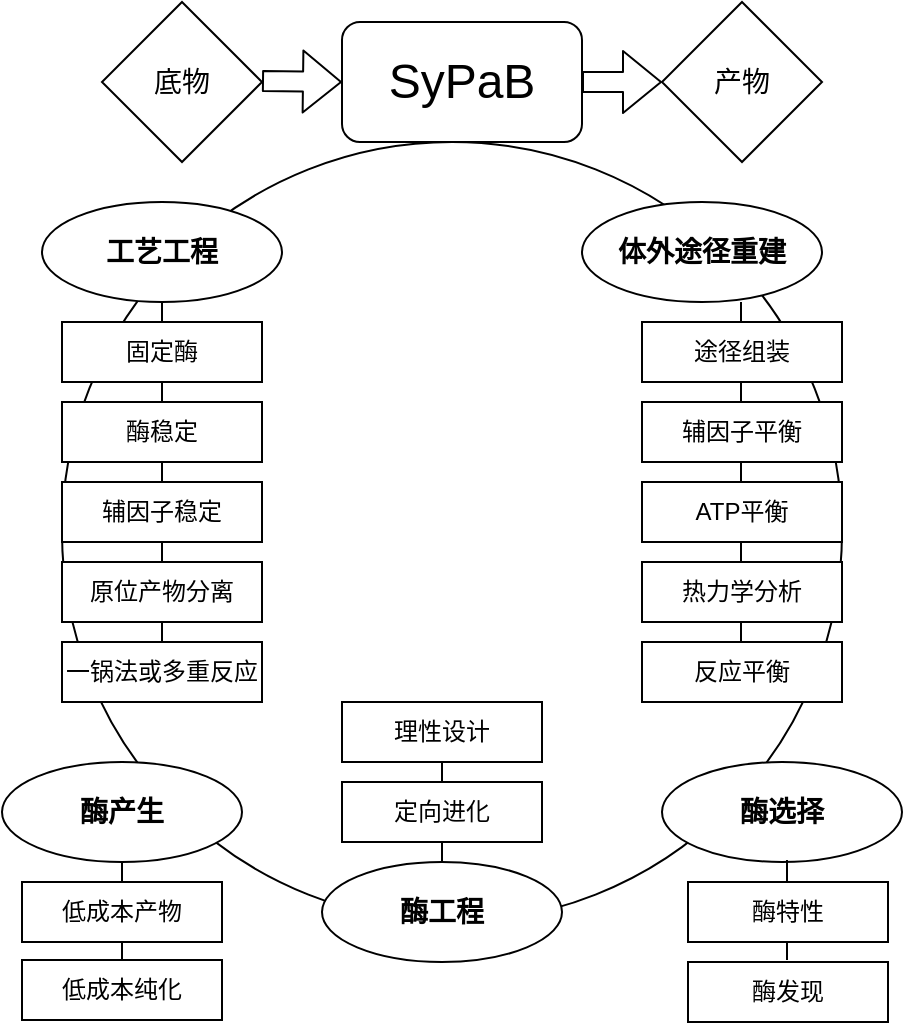 <mxfile version="14.4.4" type="github">
  <diagram id="9gSNV8PfAxB_Gv6pviNq" name="Page-1">
    <mxGraphModel dx="1038" dy="580" grid="1" gridSize="10" guides="1" tooltips="1" connect="1" arrows="1" fold="1" page="1" pageScale="1" pageWidth="827" pageHeight="1169" math="0" shadow="0">
      <root>
        <mxCell id="0" />
        <mxCell id="1" parent="0" />
        <mxCell id="Nd5JO2fUIL_0nsI4_5gD-1" value="" style="ellipse;whiteSpace=wrap;html=1;aspect=fixed;" vertex="1" parent="1">
          <mxGeometry x="180" y="120" width="390" height="390" as="geometry" />
        </mxCell>
        <mxCell id="Nd5JO2fUIL_0nsI4_5gD-2" value="&lt;font style=&quot;font-size: 24px&quot;&gt;SyPaB&lt;/font&gt;" style="rounded=1;whiteSpace=wrap;html=1;" vertex="1" parent="1">
          <mxGeometry x="320" y="60" width="120" height="60" as="geometry" />
        </mxCell>
        <mxCell id="Nd5JO2fUIL_0nsI4_5gD-3" value="" style="shape=flexArrow;endArrow=classic;html=1;exitX=1;exitY=0.5;exitDx=0;exitDy=0;" edge="1" parent="1" source="Nd5JO2fUIL_0nsI4_5gD-2">
          <mxGeometry width="50" height="50" relative="1" as="geometry">
            <mxPoint x="450" y="100" as="sourcePoint" />
            <mxPoint x="480" y="90" as="targetPoint" />
          </mxGeometry>
        </mxCell>
        <mxCell id="Nd5JO2fUIL_0nsI4_5gD-4" value="" style="shape=flexArrow;endArrow=classic;html=1;exitX=1;exitY=0.5;exitDx=0;exitDy=0;entryX=0;entryY=0.5;entryDx=0;entryDy=0;" edge="1" parent="1" target="Nd5JO2fUIL_0nsI4_5gD-2">
          <mxGeometry width="50" height="50" relative="1" as="geometry">
            <mxPoint x="280" y="89.5" as="sourcePoint" />
            <mxPoint x="320" y="89.5" as="targetPoint" />
          </mxGeometry>
        </mxCell>
        <mxCell id="Nd5JO2fUIL_0nsI4_5gD-5" value="&lt;font style=&quot;font-size: 14px&quot;&gt;底物&lt;/font&gt;" style="rhombus;whiteSpace=wrap;html=1;" vertex="1" parent="1">
          <mxGeometry x="200" y="50" width="80" height="80" as="geometry" />
        </mxCell>
        <mxCell id="Nd5JO2fUIL_0nsI4_5gD-6" value="&lt;font style=&quot;font-size: 14px&quot;&gt;产物&lt;/font&gt;" style="rhombus;whiteSpace=wrap;html=1;" vertex="1" parent="1">
          <mxGeometry x="480" y="50" width="80" height="80" as="geometry" />
        </mxCell>
        <mxCell id="Nd5JO2fUIL_0nsI4_5gD-7" value="&lt;font style=&quot;font-size: 14px&quot;&gt;&lt;b&gt;工艺工程&lt;/b&gt;&lt;/font&gt;" style="ellipse;whiteSpace=wrap;html=1;" vertex="1" parent="1">
          <mxGeometry x="170" y="150" width="120" height="50" as="geometry" />
        </mxCell>
        <mxCell id="Nd5JO2fUIL_0nsI4_5gD-8" value="&lt;b&gt;&lt;font style=&quot;font-size: 14px&quot;&gt;体外途径重建&lt;/font&gt;&lt;/b&gt;" style="ellipse;whiteSpace=wrap;html=1;" vertex="1" parent="1">
          <mxGeometry x="440" y="150" width="120" height="50" as="geometry" />
        </mxCell>
        <mxCell id="Nd5JO2fUIL_0nsI4_5gD-13" value="一锅法或多重反应" style="rounded=0;whiteSpace=wrap;html=1;" vertex="1" parent="1">
          <mxGeometry x="180" y="370" width="100" height="30" as="geometry" />
        </mxCell>
        <mxCell id="Nd5JO2fUIL_0nsI4_5gD-14" value="&lt;font style=&quot;font-size: 14px&quot;&gt;&lt;b&gt;酶产生&lt;/b&gt;&lt;/font&gt;" style="ellipse;whiteSpace=wrap;html=1;" vertex="1" parent="1">
          <mxGeometry x="150" y="430" width="120" height="50" as="geometry" />
        </mxCell>
        <mxCell id="Nd5JO2fUIL_0nsI4_5gD-15" value="&lt;b&gt;&lt;font style=&quot;font-size: 14px&quot;&gt;酶工程&lt;/font&gt;&lt;/b&gt;" style="ellipse;whiteSpace=wrap;html=1;" vertex="1" parent="1">
          <mxGeometry x="310" y="480" width="120" height="50" as="geometry" />
        </mxCell>
        <mxCell id="Nd5JO2fUIL_0nsI4_5gD-16" value="&lt;font style=&quot;font-size: 14px&quot;&gt;&lt;b&gt;酶选择&lt;/b&gt;&lt;/font&gt;" style="ellipse;whiteSpace=wrap;html=1;" vertex="1" parent="1">
          <mxGeometry x="480" y="430" width="120" height="50" as="geometry" />
        </mxCell>
        <mxCell id="Nd5JO2fUIL_0nsI4_5gD-22" value="反应平衡" style="rounded=0;whiteSpace=wrap;html=1;" vertex="1" parent="1">
          <mxGeometry x="470" y="370" width="100" height="30" as="geometry" />
        </mxCell>
        <mxCell id="Nd5JO2fUIL_0nsI4_5gD-25" value="低成本纯化" style="rounded=0;whiteSpace=wrap;html=1;" vertex="1" parent="1">
          <mxGeometry x="160" y="529" width="100" height="30" as="geometry" />
        </mxCell>
        <mxCell id="Nd5JO2fUIL_0nsI4_5gD-27" value="理性设计&lt;span style=&quot;color: rgba(0 , 0 , 0 , 0) ; font-family: monospace ; font-size: 0px&quot;&gt;%3CmxGraphModel%3E%3Croot%3E%3CmxCell%20id%3D%220%22%2F%3E%3CmxCell%20id%3D%221%22%20parent%3D%220%22%2F%3E%3CmxCell%20id%3D%222%22%20value%3D%22%E4%BD%8E%E6%88%90%E6%9C%AC%E4%BA%A7%E7%89%A9%22%20style%3D%22rounded%3D0%3BwhiteSpace%3Dwrap%3Bhtml%3D1%3B%22%20vertex%3D%221%22%20parent%3D%221%22%3E%3CmxGeometry%20x%3D%22160%22%20y%3D%22490%22%20width%3D%22100%22%20height%3D%2230%22%20as%3D%22geometry%22%2F%3E%3C%2FmxCell%3E%3C%2Froot%3E%3C%2FmxGraphModel%3E&lt;/span&gt;" style="rounded=0;whiteSpace=wrap;html=1;" vertex="1" parent="1">
          <mxGeometry x="320" y="400" width="100" height="30" as="geometry" />
        </mxCell>
        <mxCell id="Nd5JO2fUIL_0nsI4_5gD-29" value="酶发现" style="rounded=0;whiteSpace=wrap;html=1;" vertex="1" parent="1">
          <mxGeometry x="493" y="530" width="100" height="30" as="geometry" />
        </mxCell>
        <mxCell id="Nd5JO2fUIL_0nsI4_5gD-30" value="" style="endArrow=none;html=1;entryX=0.5;entryY=1;entryDx=0;entryDy=0;" edge="1" parent="1" source="Nd5JO2fUIL_0nsI4_5gD-13" target="Nd5JO2fUIL_0nsI4_5gD-7">
          <mxGeometry width="50" height="50" relative="1" as="geometry">
            <mxPoint x="300" y="250" as="sourcePoint" />
            <mxPoint x="350" y="200" as="targetPoint" />
          </mxGeometry>
        </mxCell>
        <mxCell id="Nd5JO2fUIL_0nsI4_5gD-9" value="固定酶" style="rounded=0;whiteSpace=wrap;html=1;" vertex="1" parent="1">
          <mxGeometry x="180" y="210" width="100" height="30" as="geometry" />
        </mxCell>
        <mxCell id="Nd5JO2fUIL_0nsI4_5gD-10" value="酶稳定" style="rounded=0;whiteSpace=wrap;html=1;" vertex="1" parent="1">
          <mxGeometry x="180" y="250" width="100" height="30" as="geometry" />
        </mxCell>
        <mxCell id="Nd5JO2fUIL_0nsI4_5gD-11" value="辅因子稳定" style="rounded=0;whiteSpace=wrap;html=1;" vertex="1" parent="1">
          <mxGeometry x="180" y="290" width="100" height="30" as="geometry" />
        </mxCell>
        <mxCell id="Nd5JO2fUIL_0nsI4_5gD-12" value="原位产物分离" style="rounded=0;whiteSpace=wrap;html=1;" vertex="1" parent="1">
          <mxGeometry x="180" y="330" width="100" height="30" as="geometry" />
        </mxCell>
        <mxCell id="Nd5JO2fUIL_0nsI4_5gD-31" value="" style="endArrow=none;html=1;entryX=0.5;entryY=1;entryDx=0;entryDy=0;" edge="1" parent="1">
          <mxGeometry width="50" height="50" relative="1" as="geometry">
            <mxPoint x="519.5" y="370" as="sourcePoint" />
            <mxPoint x="519.5" y="200" as="targetPoint" />
          </mxGeometry>
        </mxCell>
        <mxCell id="Nd5JO2fUIL_0nsI4_5gD-23" value="途径组装" style="rounded=0;whiteSpace=wrap;html=1;" vertex="1" parent="1">
          <mxGeometry x="470" y="210" width="100" height="30" as="geometry" />
        </mxCell>
        <mxCell id="Nd5JO2fUIL_0nsI4_5gD-18" value="辅因子平衡&lt;span style=&quot;color: rgba(0 , 0 , 0 , 0) ; font-family: monospace ; font-size: 0px&quot;&gt;%3CmxGraphModel%3E%3Croot%3E%3CmxCell%20id%3D%220%22%2F%3E%3CmxCell%20id%3D%221%22%20parent%3D%220%22%2F%3E%3CmxCell%20id%3D%222%22%20value%3D%22%E5%9B%BA%E5%AE%9A%E9%85%B6%22%20style%3D%22rounded%3D0%3BwhiteSpace%3Dwrap%3Bhtml%3D1%3B%22%20vertex%3D%221%22%20parent%3D%221%22%3E%3CmxGeometry%20x%3D%22180%22%20y%3D%22210%22%20width%3D%22100%22%20height%3D%2230%22%20as%3D%22geometry%22%2F%3E%3C%2FmxCell%3E%3C%2Froot%3E%3C%2FmxGraphModel%3E&lt;/span&gt;" style="rounded=0;whiteSpace=wrap;html=1;" vertex="1" parent="1">
          <mxGeometry x="470" y="250" width="100" height="30" as="geometry" />
        </mxCell>
        <mxCell id="Nd5JO2fUIL_0nsI4_5gD-19" value="ATP平衡" style="rounded=0;whiteSpace=wrap;html=1;" vertex="1" parent="1">
          <mxGeometry x="470" y="290" width="100" height="30" as="geometry" />
        </mxCell>
        <mxCell id="Nd5JO2fUIL_0nsI4_5gD-20" value="热力学分析&lt;span style=&quot;color: rgba(0 , 0 , 0 , 0) ; font-family: monospace ; font-size: 0px&quot;&gt;%3CmxGraphModel%3E%3Croot%3E%3CmxCell%20id%3D%220%22%2F%3E%3CmxCell%20id%3D%221%22%20parent%3D%220%22%2F%3E%3CmxCell%20id%3D%222%22%20value%3D%22%E5%9B%BA%E5%AE%9A%E9%85%B6%22%20style%3D%22rounded%3D0%3BwhiteSpace%3Dwrap%3Bhtml%3D1%3B%22%20vertex%3D%221%22%20parent%3D%221%22%3E%3CmxGeometry%20x%3D%22180%22%20y%3D%22210%22%20width%3D%22100%22%20height%3D%2230%22%20as%3D%22geometry%22%2F%3E%3C%2FmxCell%3E%3C%2Froot%3E%3C%2FmxGraphModel%3E&lt;/span&gt;" style="rounded=0;whiteSpace=wrap;html=1;" vertex="1" parent="1">
          <mxGeometry x="470" y="330" width="100" height="30" as="geometry" />
        </mxCell>
        <mxCell id="Nd5JO2fUIL_0nsI4_5gD-32" value="" style="endArrow=none;html=1;entryX=0.5;entryY=1;entryDx=0;entryDy=0;" edge="1" parent="1" source="Nd5JO2fUIL_0nsI4_5gD-25" target="Nd5JO2fUIL_0nsI4_5gD-14">
          <mxGeometry width="50" height="50" relative="1" as="geometry">
            <mxPoint x="60" y="520" as="sourcePoint" />
            <mxPoint x="110" y="470" as="targetPoint" />
          </mxGeometry>
        </mxCell>
        <mxCell id="Nd5JO2fUIL_0nsI4_5gD-24" value="低成本产物" style="rounded=0;whiteSpace=wrap;html=1;" vertex="1" parent="1">
          <mxGeometry x="160" y="490" width="100" height="30" as="geometry" />
        </mxCell>
        <mxCell id="Nd5JO2fUIL_0nsI4_5gD-33" value="" style="endArrow=none;html=1;exitX=0.5;exitY=1;exitDx=0;exitDy=0;" edge="1" parent="1" source="Nd5JO2fUIL_0nsI4_5gD-27" target="Nd5JO2fUIL_0nsI4_5gD-15">
          <mxGeometry width="50" height="50" relative="1" as="geometry">
            <mxPoint x="380" y="400" as="sourcePoint" />
            <mxPoint x="430" y="350" as="targetPoint" />
          </mxGeometry>
        </mxCell>
        <mxCell id="Nd5JO2fUIL_0nsI4_5gD-34" value="" style="endArrow=none;html=1;exitX=0.5;exitY=1;exitDx=0;exitDy=0;" edge="1" parent="1">
          <mxGeometry width="50" height="50" relative="1" as="geometry">
            <mxPoint x="542.5" y="479" as="sourcePoint" />
            <mxPoint x="542.5" y="529" as="targetPoint" />
          </mxGeometry>
        </mxCell>
        <mxCell id="Nd5JO2fUIL_0nsI4_5gD-26" value="定向进化" style="rounded=0;whiteSpace=wrap;html=1;" vertex="1" parent="1">
          <mxGeometry x="320" y="440" width="100" height="30" as="geometry" />
        </mxCell>
        <mxCell id="Nd5JO2fUIL_0nsI4_5gD-28" value="酶特性&lt;span style=&quot;color: rgba(0 , 0 , 0 , 0) ; font-family: monospace ; font-size: 0px&quot;&gt;%3CmxGraphModel%3E%3Croot%3E%3CmxCell%20id%3D%220%22%2F%3E%3CmxCell%20id%3D%221%22%20parent%3D%220%22%2F%3E%3CmxCell%20id%3D%222%22%20value%3D%22%E4%BD%8E%E6%88%90%E6%9C%AC%E4%BA%A7%E7%89%A9%22%20style%3D%22rounded%3D0%3BwhiteSpace%3Dwrap%3Bhtml%3D1%3B%22%20vertex%3D%221%22%20parent%3D%221%22%3E%3CmxGeometry%20x%3D%22160%22%20y%3D%22490%22%20width%3D%22100%22%20height%3D%2230%22%20as%3D%22geometry%22%2F%3E%3C%2FmxCell%3E%3C%2Froot%3E%3C%2FmxGraphModel%3E&lt;/span&gt;" style="rounded=0;whiteSpace=wrap;html=1;" vertex="1" parent="1">
          <mxGeometry x="493" y="490" width="100" height="30" as="geometry" />
        </mxCell>
      </root>
    </mxGraphModel>
  </diagram>
</mxfile>
